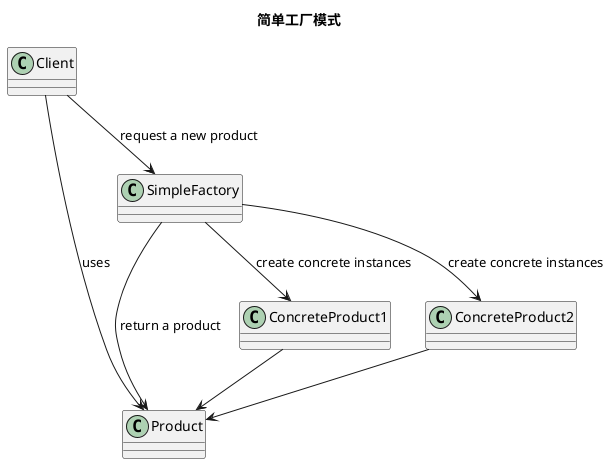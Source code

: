 @startuml
title 简单工厂模式

Class Client {}

Class Product {}

Class SimpleFactory {}

Class ConcreteProduct1 {}
Class ConcreteProduct2 {}

SimpleFactory --> ConcreteProduct1 : create concrete instances
SimpleFactory --> ConcreteProduct2 : create concrete instances

ConcreteProduct1 --> Product
ConcreteProduct2 --> Product

Client --> Product : "uses"
Client --> SimpleFactory : request a new product
SimpleFactory --> Product : return a product

@enduml